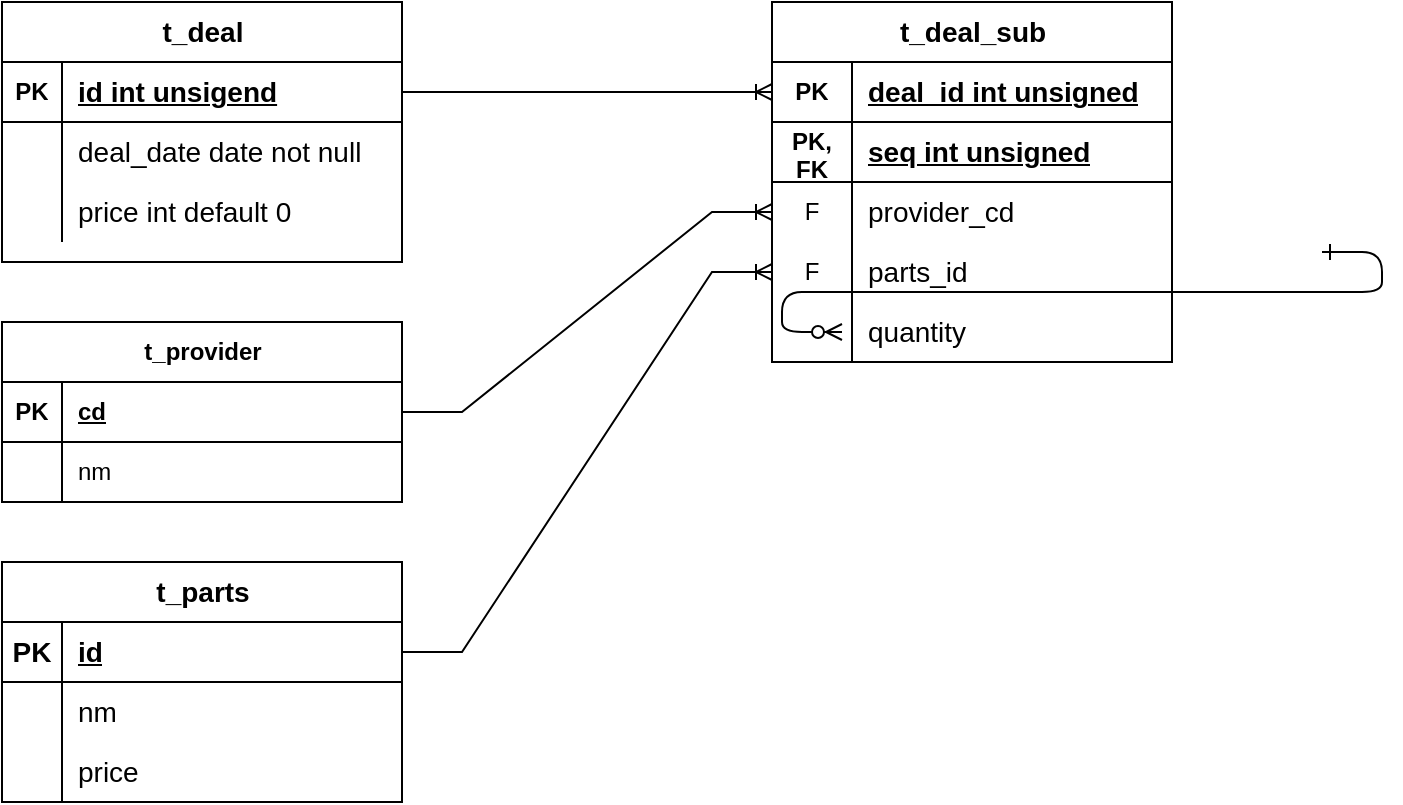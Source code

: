 <mxfile version="21.3.2" type="github">
  <diagram id="R2lEEEUBdFMjLlhIrx00" name="Page-1">
    <mxGraphModel dx="1497" dy="687" grid="1" gridSize="10" guides="1" tooltips="1" connect="1" arrows="1" fold="1" page="1" pageScale="1" pageWidth="850" pageHeight="1100" math="0" shadow="0" extFonts="Permanent Marker^https://fonts.googleapis.com/css?family=Permanent+Marker">
      <root>
        <mxCell id="0" />
        <mxCell id="1" parent="0" />
        <mxCell id="C-vyLk0tnHw3VtMMgP7b-12" value="" style="edgeStyle=entityRelationEdgeStyle;endArrow=ERzeroToMany;startArrow=ERone;endFill=1;startFill=0;" parent="1" target="C-vyLk0tnHw3VtMMgP7b-17" edge="1">
          <mxGeometry width="100" height="100" relative="1" as="geometry">
            <mxPoint x="700" y="165" as="sourcePoint" />
            <mxPoint x="460" y="205" as="targetPoint" />
          </mxGeometry>
        </mxCell>
        <mxCell id="cmRZ1o1OokwL0I3KxOLK-265" value="&lt;font style=&quot;font-size: 14px;&quot;&gt;t_deal&lt;/font&gt;" style="shape=table;startSize=30;container=1;collapsible=1;childLayout=tableLayout;fixedRows=1;rowLines=0;fontStyle=1;align=center;resizeLast=1;html=1;" vertex="1" parent="1">
          <mxGeometry x="40" y="40" width="200" height="130" as="geometry" />
        </mxCell>
        <mxCell id="cmRZ1o1OokwL0I3KxOLK-266" value="" style="shape=tableRow;horizontal=0;startSize=0;swimlaneHead=0;swimlaneBody=0;fillColor=none;collapsible=0;dropTarget=0;points=[[0,0.5],[1,0.5]];portConstraint=eastwest;top=0;left=0;right=0;bottom=1;" vertex="1" parent="cmRZ1o1OokwL0I3KxOLK-265">
          <mxGeometry y="30" width="200" height="30" as="geometry" />
        </mxCell>
        <mxCell id="cmRZ1o1OokwL0I3KxOLK-267" value="PK" style="shape=partialRectangle;connectable=0;fillColor=none;top=0;left=0;bottom=0;right=0;fontStyle=1;overflow=hidden;whiteSpace=wrap;html=1;" vertex="1" parent="cmRZ1o1OokwL0I3KxOLK-266">
          <mxGeometry width="30" height="30" as="geometry">
            <mxRectangle width="30" height="30" as="alternateBounds" />
          </mxGeometry>
        </mxCell>
        <mxCell id="cmRZ1o1OokwL0I3KxOLK-268" value="&lt;font style=&quot;font-size: 14px;&quot;&gt;id int unsigend&lt;/font&gt;" style="shape=partialRectangle;connectable=0;fillColor=none;top=0;left=0;bottom=0;right=0;align=left;spacingLeft=6;fontStyle=5;overflow=hidden;whiteSpace=wrap;html=1;" vertex="1" parent="cmRZ1o1OokwL0I3KxOLK-266">
          <mxGeometry x="30" width="170" height="30" as="geometry">
            <mxRectangle width="170" height="30" as="alternateBounds" />
          </mxGeometry>
        </mxCell>
        <mxCell id="cmRZ1o1OokwL0I3KxOLK-269" value="" style="shape=tableRow;horizontal=0;startSize=0;swimlaneHead=0;swimlaneBody=0;fillColor=none;collapsible=0;dropTarget=0;points=[[0,0.5],[1,0.5]];portConstraint=eastwest;top=0;left=0;right=0;bottom=0;" vertex="1" parent="cmRZ1o1OokwL0I3KxOLK-265">
          <mxGeometry y="60" width="200" height="30" as="geometry" />
        </mxCell>
        <mxCell id="cmRZ1o1OokwL0I3KxOLK-270" value="" style="shape=partialRectangle;connectable=0;fillColor=none;top=0;left=0;bottom=0;right=0;editable=1;overflow=hidden;whiteSpace=wrap;html=1;" vertex="1" parent="cmRZ1o1OokwL0I3KxOLK-269">
          <mxGeometry width="30" height="30" as="geometry">
            <mxRectangle width="30" height="30" as="alternateBounds" />
          </mxGeometry>
        </mxCell>
        <mxCell id="cmRZ1o1OokwL0I3KxOLK-271" value="&lt;font style=&quot;font-size: 14px;&quot;&gt;deal_date date not null&lt;/font&gt;" style="shape=partialRectangle;connectable=0;fillColor=none;top=0;left=0;bottom=0;right=0;align=left;spacingLeft=6;overflow=hidden;whiteSpace=wrap;html=1;" vertex="1" parent="cmRZ1o1OokwL0I3KxOLK-269">
          <mxGeometry x="30" width="170" height="30" as="geometry">
            <mxRectangle width="170" height="30" as="alternateBounds" />
          </mxGeometry>
        </mxCell>
        <mxCell id="cmRZ1o1OokwL0I3KxOLK-272" value="" style="shape=tableRow;horizontal=0;startSize=0;swimlaneHead=0;swimlaneBody=0;fillColor=none;collapsible=0;dropTarget=0;points=[[0,0.5],[1,0.5]];portConstraint=eastwest;top=0;left=0;right=0;bottom=0;" vertex="1" parent="cmRZ1o1OokwL0I3KxOLK-265">
          <mxGeometry y="90" width="200" height="30" as="geometry" />
        </mxCell>
        <mxCell id="cmRZ1o1OokwL0I3KxOLK-273" value="" style="shape=partialRectangle;connectable=0;fillColor=none;top=0;left=0;bottom=0;right=0;editable=1;overflow=hidden;whiteSpace=wrap;html=1;" vertex="1" parent="cmRZ1o1OokwL0I3KxOLK-272">
          <mxGeometry width="30" height="30" as="geometry">
            <mxRectangle width="30" height="30" as="alternateBounds" />
          </mxGeometry>
        </mxCell>
        <mxCell id="cmRZ1o1OokwL0I3KxOLK-274" value="&lt;font style=&quot;font-size: 14px;&quot;&gt;price int default 0&lt;/font&gt;" style="shape=partialRectangle;connectable=0;fillColor=none;top=0;left=0;bottom=0;right=0;align=left;spacingLeft=6;overflow=hidden;whiteSpace=wrap;html=1;" vertex="1" parent="cmRZ1o1OokwL0I3KxOLK-272">
          <mxGeometry x="30" width="170" height="30" as="geometry">
            <mxRectangle width="170" height="30" as="alternateBounds" />
          </mxGeometry>
        </mxCell>
        <mxCell id="cmRZ1o1OokwL0I3KxOLK-291" value="t_parts" style="shape=table;startSize=30;container=1;collapsible=1;childLayout=tableLayout;fixedRows=1;rowLines=0;fontStyle=1;align=center;resizeLast=1;html=1;fontSize=14;" vertex="1" parent="1">
          <mxGeometry x="40" y="320" width="200" height="120" as="geometry" />
        </mxCell>
        <mxCell id="cmRZ1o1OokwL0I3KxOLK-292" value="" style="shape=tableRow;horizontal=0;startSize=0;swimlaneHead=0;swimlaneBody=0;fillColor=none;collapsible=0;dropTarget=0;points=[[0,0.5],[1,0.5]];portConstraint=eastwest;top=0;left=0;right=0;bottom=1;" vertex="1" parent="cmRZ1o1OokwL0I3KxOLK-291">
          <mxGeometry y="30" width="200" height="30" as="geometry" />
        </mxCell>
        <mxCell id="cmRZ1o1OokwL0I3KxOLK-293" value="PK" style="shape=partialRectangle;connectable=0;fillColor=none;top=0;left=0;bottom=0;right=0;fontStyle=1;overflow=hidden;whiteSpace=wrap;html=1;fontSize=14;" vertex="1" parent="cmRZ1o1OokwL0I3KxOLK-292">
          <mxGeometry width="30" height="30" as="geometry">
            <mxRectangle width="30" height="30" as="alternateBounds" />
          </mxGeometry>
        </mxCell>
        <mxCell id="cmRZ1o1OokwL0I3KxOLK-294" value="id" style="shape=partialRectangle;connectable=0;fillColor=none;top=0;left=0;bottom=0;right=0;align=left;spacingLeft=6;fontStyle=5;overflow=hidden;whiteSpace=wrap;html=1;fontSize=14;" vertex="1" parent="cmRZ1o1OokwL0I3KxOLK-292">
          <mxGeometry x="30" width="170" height="30" as="geometry">
            <mxRectangle width="170" height="30" as="alternateBounds" />
          </mxGeometry>
        </mxCell>
        <mxCell id="cmRZ1o1OokwL0I3KxOLK-295" value="" style="shape=tableRow;horizontal=0;startSize=0;swimlaneHead=0;swimlaneBody=0;fillColor=none;collapsible=0;dropTarget=0;points=[[0,0.5],[1,0.5]];portConstraint=eastwest;top=0;left=0;right=0;bottom=0;" vertex="1" parent="cmRZ1o1OokwL0I3KxOLK-291">
          <mxGeometry y="60" width="200" height="30" as="geometry" />
        </mxCell>
        <mxCell id="cmRZ1o1OokwL0I3KxOLK-296" value="" style="shape=partialRectangle;connectable=0;fillColor=none;top=0;left=0;bottom=0;right=0;editable=1;overflow=hidden;whiteSpace=wrap;html=1;" vertex="1" parent="cmRZ1o1OokwL0I3KxOLK-295">
          <mxGeometry width="30" height="30" as="geometry">
            <mxRectangle width="30" height="30" as="alternateBounds" />
          </mxGeometry>
        </mxCell>
        <mxCell id="cmRZ1o1OokwL0I3KxOLK-297" value="nm" style="shape=partialRectangle;connectable=0;fillColor=none;top=0;left=0;bottom=0;right=0;align=left;spacingLeft=6;overflow=hidden;whiteSpace=wrap;html=1;fontSize=14;" vertex="1" parent="cmRZ1o1OokwL0I3KxOLK-295">
          <mxGeometry x="30" width="170" height="30" as="geometry">
            <mxRectangle width="170" height="30" as="alternateBounds" />
          </mxGeometry>
        </mxCell>
        <mxCell id="cmRZ1o1OokwL0I3KxOLK-298" value="" style="shape=tableRow;horizontal=0;startSize=0;swimlaneHead=0;swimlaneBody=0;fillColor=none;collapsible=0;dropTarget=0;points=[[0,0.5],[1,0.5]];portConstraint=eastwest;top=0;left=0;right=0;bottom=0;" vertex="1" parent="cmRZ1o1OokwL0I3KxOLK-291">
          <mxGeometry y="90" width="200" height="30" as="geometry" />
        </mxCell>
        <mxCell id="cmRZ1o1OokwL0I3KxOLK-299" value="" style="shape=partialRectangle;connectable=0;fillColor=none;top=0;left=0;bottom=0;right=0;editable=1;overflow=hidden;whiteSpace=wrap;html=1;" vertex="1" parent="cmRZ1o1OokwL0I3KxOLK-298">
          <mxGeometry width="30" height="30" as="geometry">
            <mxRectangle width="30" height="30" as="alternateBounds" />
          </mxGeometry>
        </mxCell>
        <mxCell id="cmRZ1o1OokwL0I3KxOLK-300" value="price" style="shape=partialRectangle;connectable=0;fillColor=none;top=0;left=0;bottom=0;right=0;align=left;spacingLeft=6;overflow=hidden;whiteSpace=wrap;html=1;fontSize=14;" vertex="1" parent="cmRZ1o1OokwL0I3KxOLK-298">
          <mxGeometry x="30" width="170" height="30" as="geometry">
            <mxRectangle width="170" height="30" as="alternateBounds" />
          </mxGeometry>
        </mxCell>
        <mxCell id="cmRZ1o1OokwL0I3KxOLK-301" value="" style="edgeStyle=entityRelationEdgeStyle;fontSize=12;html=1;endArrow=ERoneToMany;rounded=0;exitX=1;exitY=0.5;exitDx=0;exitDy=0;" edge="1" parent="1" source="cmRZ1o1OokwL0I3KxOLK-266" target="cmRZ1o1OokwL0I3KxOLK-312">
          <mxGeometry width="100" height="100" relative="1" as="geometry">
            <mxPoint x="310" y="370" as="sourcePoint" />
            <mxPoint x="425" y="85" as="targetPoint" />
          </mxGeometry>
        </mxCell>
        <mxCell id="cmRZ1o1OokwL0I3KxOLK-302" value="" style="edgeStyle=entityRelationEdgeStyle;fontSize=12;html=1;endArrow=ERoneToMany;rounded=0;exitX=1;exitY=0.5;exitDx=0;exitDy=0;" edge="1" parent="1" source="cmRZ1o1OokwL0I3KxOLK-292" target="cmRZ1o1OokwL0I3KxOLK-321">
          <mxGeometry width="100" height="100" relative="1" as="geometry">
            <mxPoint x="260" y="330" as="sourcePoint" />
            <mxPoint x="425" y="175" as="targetPoint" />
          </mxGeometry>
        </mxCell>
        <mxCell id="cmRZ1o1OokwL0I3KxOLK-303" value="t_provider" style="shape=table;startSize=30;container=1;collapsible=1;childLayout=tableLayout;fixedRows=1;rowLines=0;fontStyle=1;align=center;resizeLast=1;html=1;" vertex="1" parent="1">
          <mxGeometry x="40" y="200" width="200" height="90" as="geometry" />
        </mxCell>
        <mxCell id="cmRZ1o1OokwL0I3KxOLK-304" value="" style="shape=tableRow;horizontal=0;startSize=0;swimlaneHead=0;swimlaneBody=0;fillColor=none;collapsible=0;dropTarget=0;points=[[0,0.5],[1,0.5]];portConstraint=eastwest;top=0;left=0;right=0;bottom=1;" vertex="1" parent="cmRZ1o1OokwL0I3KxOLK-303">
          <mxGeometry y="30" width="200" height="30" as="geometry" />
        </mxCell>
        <mxCell id="cmRZ1o1OokwL0I3KxOLK-305" value="PK" style="shape=partialRectangle;connectable=0;fillColor=none;top=0;left=0;bottom=0;right=0;fontStyle=1;overflow=hidden;whiteSpace=wrap;html=1;" vertex="1" parent="cmRZ1o1OokwL0I3KxOLK-304">
          <mxGeometry width="30" height="30" as="geometry">
            <mxRectangle width="30" height="30" as="alternateBounds" />
          </mxGeometry>
        </mxCell>
        <mxCell id="cmRZ1o1OokwL0I3KxOLK-306" value="cd" style="shape=partialRectangle;connectable=0;fillColor=none;top=0;left=0;bottom=0;right=0;align=left;spacingLeft=6;fontStyle=5;overflow=hidden;whiteSpace=wrap;html=1;" vertex="1" parent="cmRZ1o1OokwL0I3KxOLK-304">
          <mxGeometry x="30" width="170" height="30" as="geometry">
            <mxRectangle width="170" height="30" as="alternateBounds" />
          </mxGeometry>
        </mxCell>
        <mxCell id="cmRZ1o1OokwL0I3KxOLK-307" value="" style="shape=tableRow;horizontal=0;startSize=0;swimlaneHead=0;swimlaneBody=0;fillColor=none;collapsible=0;dropTarget=0;points=[[0,0.5],[1,0.5]];portConstraint=eastwest;top=0;left=0;right=0;bottom=0;" vertex="1" parent="cmRZ1o1OokwL0I3KxOLK-303">
          <mxGeometry y="60" width="200" height="30" as="geometry" />
        </mxCell>
        <mxCell id="cmRZ1o1OokwL0I3KxOLK-308" value="" style="shape=partialRectangle;connectable=0;fillColor=none;top=0;left=0;bottom=0;right=0;editable=1;overflow=hidden;whiteSpace=wrap;html=1;" vertex="1" parent="cmRZ1o1OokwL0I3KxOLK-307">
          <mxGeometry width="30" height="30" as="geometry">
            <mxRectangle width="30" height="30" as="alternateBounds" />
          </mxGeometry>
        </mxCell>
        <mxCell id="cmRZ1o1OokwL0I3KxOLK-309" value="nm" style="shape=partialRectangle;connectable=0;fillColor=none;top=0;left=0;bottom=0;right=0;align=left;spacingLeft=6;overflow=hidden;whiteSpace=wrap;html=1;" vertex="1" parent="cmRZ1o1OokwL0I3KxOLK-307">
          <mxGeometry x="30" width="170" height="30" as="geometry">
            <mxRectangle width="170" height="30" as="alternateBounds" />
          </mxGeometry>
        </mxCell>
        <mxCell id="cmRZ1o1OokwL0I3KxOLK-310" value="" style="edgeStyle=entityRelationEdgeStyle;fontSize=12;html=1;endArrow=ERoneToMany;rounded=0;exitX=1;exitY=0.5;exitDx=0;exitDy=0;" edge="1" parent="1" source="cmRZ1o1OokwL0I3KxOLK-304" target="cmRZ1o1OokwL0I3KxOLK-318">
          <mxGeometry width="100" height="100" relative="1" as="geometry">
            <mxPoint x="260" y="230" as="sourcePoint" />
            <mxPoint x="425" y="145" as="targetPoint" />
          </mxGeometry>
        </mxCell>
        <mxCell id="cmRZ1o1OokwL0I3KxOLK-311" value="&lt;font style=&quot;font-size: 14px;&quot;&gt;t_deal_sub&lt;/font&gt;" style="shape=table;startSize=30;container=1;collapsible=1;childLayout=tableLayout;fixedRows=1;rowLines=0;fontStyle=1;align=center;resizeLast=1;html=1;" vertex="1" parent="1">
          <mxGeometry x="425" y="40" width="200" height="180" as="geometry" />
        </mxCell>
        <mxCell id="cmRZ1o1OokwL0I3KxOLK-312" value="" style="shape=tableRow;horizontal=0;startSize=0;swimlaneHead=0;swimlaneBody=0;fillColor=none;collapsible=0;dropTarget=0;points=[[0,0.5],[1,0.5]];portConstraint=eastwest;top=0;left=0;right=0;bottom=1;fontSize=14;" vertex="1" parent="cmRZ1o1OokwL0I3KxOLK-311">
          <mxGeometry y="30" width="200" height="30" as="geometry" />
        </mxCell>
        <mxCell id="cmRZ1o1OokwL0I3KxOLK-313" value="PK" style="shape=partialRectangle;connectable=0;fillColor=none;top=0;left=0;bottom=0;right=0;fontStyle=1;overflow=hidden;whiteSpace=wrap;html=1;" vertex="1" parent="cmRZ1o1OokwL0I3KxOLK-312">
          <mxGeometry width="40" height="30" as="geometry">
            <mxRectangle width="40" height="30" as="alternateBounds" />
          </mxGeometry>
        </mxCell>
        <mxCell id="cmRZ1o1OokwL0I3KxOLK-314" value="&lt;font style=&quot;font-size: 14px;&quot;&gt;deal_id int unsigned&lt;/font&gt;" style="shape=partialRectangle;connectable=0;fillColor=none;top=0;left=0;bottom=0;right=0;align=left;spacingLeft=6;fontStyle=5;overflow=hidden;whiteSpace=wrap;html=1;" vertex="1" parent="cmRZ1o1OokwL0I3KxOLK-312">
          <mxGeometry x="40" width="160" height="30" as="geometry">
            <mxRectangle width="160" height="30" as="alternateBounds" />
          </mxGeometry>
        </mxCell>
        <mxCell id="cmRZ1o1OokwL0I3KxOLK-315" value="" style="shape=tableRow;horizontal=0;startSize=0;swimlaneHead=0;swimlaneBody=0;fillColor=none;collapsible=0;dropTarget=0;points=[[0,0.5],[1,0.5]];portConstraint=eastwest;top=0;left=0;right=0;bottom=1;" vertex="1" parent="cmRZ1o1OokwL0I3KxOLK-311">
          <mxGeometry y="60" width="200" height="30" as="geometry" />
        </mxCell>
        <mxCell id="cmRZ1o1OokwL0I3KxOLK-316" value="PK,&lt;br&gt;FK" style="shape=partialRectangle;connectable=0;fillColor=none;top=0;left=0;bottom=0;right=0;fontStyle=1;overflow=hidden;whiteSpace=wrap;html=1;" vertex="1" parent="cmRZ1o1OokwL0I3KxOLK-315">
          <mxGeometry width="40" height="30" as="geometry">
            <mxRectangle width="40" height="30" as="alternateBounds" />
          </mxGeometry>
        </mxCell>
        <mxCell id="cmRZ1o1OokwL0I3KxOLK-317" value="&lt;font style=&quot;font-size: 14px;&quot;&gt;seq int unsigned&lt;/font&gt;" style="shape=partialRectangle;connectable=0;fillColor=none;top=0;left=0;bottom=0;right=0;align=left;spacingLeft=6;fontStyle=5;overflow=hidden;whiteSpace=wrap;html=1;" vertex="1" parent="cmRZ1o1OokwL0I3KxOLK-315">
          <mxGeometry x="40" width="160" height="30" as="geometry">
            <mxRectangle width="160" height="30" as="alternateBounds" />
          </mxGeometry>
        </mxCell>
        <mxCell id="cmRZ1o1OokwL0I3KxOLK-318" value="" style="shape=tableRow;horizontal=0;startSize=0;swimlaneHead=0;swimlaneBody=0;fillColor=none;collapsible=0;dropTarget=0;points=[[0,0.5],[1,0.5]];portConstraint=eastwest;top=0;left=0;right=0;bottom=0;" vertex="1" parent="cmRZ1o1OokwL0I3KxOLK-311">
          <mxGeometry y="90" width="200" height="30" as="geometry" />
        </mxCell>
        <mxCell id="cmRZ1o1OokwL0I3KxOLK-319" value="F" style="shape=partialRectangle;connectable=0;fillColor=none;top=0;left=0;bottom=0;right=0;editable=1;overflow=hidden;whiteSpace=wrap;html=1;" vertex="1" parent="cmRZ1o1OokwL0I3KxOLK-318">
          <mxGeometry width="40" height="30" as="geometry">
            <mxRectangle width="40" height="30" as="alternateBounds" />
          </mxGeometry>
        </mxCell>
        <mxCell id="cmRZ1o1OokwL0I3KxOLK-320" value="&lt;font style=&quot;font-size: 14px;&quot;&gt;provider_cd&lt;/font&gt;" style="shape=partialRectangle;connectable=0;fillColor=none;top=0;left=0;bottom=0;right=0;align=left;spacingLeft=6;overflow=hidden;whiteSpace=wrap;html=1;" vertex="1" parent="cmRZ1o1OokwL0I3KxOLK-318">
          <mxGeometry x="40" width="160" height="30" as="geometry">
            <mxRectangle width="160" height="30" as="alternateBounds" />
          </mxGeometry>
        </mxCell>
        <mxCell id="cmRZ1o1OokwL0I3KxOLK-321" value="" style="shape=tableRow;horizontal=0;startSize=0;swimlaneHead=0;swimlaneBody=0;fillColor=none;collapsible=0;dropTarget=0;points=[[0,0.5],[1,0.5]];portConstraint=eastwest;top=0;left=0;right=0;bottom=0;" vertex="1" parent="cmRZ1o1OokwL0I3KxOLK-311">
          <mxGeometry y="120" width="200" height="30" as="geometry" />
        </mxCell>
        <mxCell id="cmRZ1o1OokwL0I3KxOLK-322" value="F" style="shape=partialRectangle;connectable=0;fillColor=none;top=0;left=0;bottom=0;right=0;editable=1;overflow=hidden;whiteSpace=wrap;html=1;" vertex="1" parent="cmRZ1o1OokwL0I3KxOLK-321">
          <mxGeometry width="40" height="30" as="geometry">
            <mxRectangle width="40" height="30" as="alternateBounds" />
          </mxGeometry>
        </mxCell>
        <mxCell id="cmRZ1o1OokwL0I3KxOLK-323" value="&lt;font style=&quot;font-size: 14px;&quot;&gt;parts_id&lt;/font&gt;" style="shape=partialRectangle;connectable=0;fillColor=none;top=0;left=0;bottom=0;right=0;align=left;spacingLeft=6;overflow=hidden;whiteSpace=wrap;html=1;" vertex="1" parent="cmRZ1o1OokwL0I3KxOLK-321">
          <mxGeometry x="40" width="160" height="30" as="geometry">
            <mxRectangle width="160" height="30" as="alternateBounds" />
          </mxGeometry>
        </mxCell>
        <mxCell id="cmRZ1o1OokwL0I3KxOLK-324" value="" style="shape=tableRow;horizontal=0;startSize=0;swimlaneHead=0;swimlaneBody=0;fillColor=none;collapsible=0;dropTarget=0;points=[[0,0.5],[1,0.5]];portConstraint=eastwest;top=0;left=0;right=0;bottom=0;" vertex="1" parent="cmRZ1o1OokwL0I3KxOLK-311">
          <mxGeometry y="150" width="200" height="30" as="geometry" />
        </mxCell>
        <mxCell id="cmRZ1o1OokwL0I3KxOLK-325" value="" style="shape=partialRectangle;connectable=0;fillColor=none;top=0;left=0;bottom=0;right=0;editable=1;overflow=hidden;whiteSpace=wrap;html=1;" vertex="1" parent="cmRZ1o1OokwL0I3KxOLK-324">
          <mxGeometry width="40" height="30" as="geometry">
            <mxRectangle width="40" height="30" as="alternateBounds" />
          </mxGeometry>
        </mxCell>
        <mxCell id="cmRZ1o1OokwL0I3KxOLK-326" value="&lt;font style=&quot;font-size: 14px;&quot;&gt;quantity&lt;/font&gt;" style="shape=partialRectangle;connectable=0;fillColor=none;top=0;left=0;bottom=0;right=0;align=left;spacingLeft=6;overflow=hidden;whiteSpace=wrap;html=1;" vertex="1" parent="cmRZ1o1OokwL0I3KxOLK-324">
          <mxGeometry x="40" width="160" height="30" as="geometry">
            <mxRectangle width="160" height="30" as="alternateBounds" />
          </mxGeometry>
        </mxCell>
      </root>
    </mxGraphModel>
  </diagram>
</mxfile>
